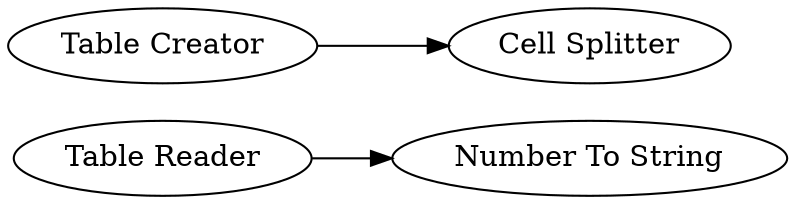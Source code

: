 digraph {
	125 -> 122
	115 -> 116
	122 [label="Number To String"]
	116 [label="Cell Splitter"]
	115 [label="Table Creator"]
	125 [label="Table Reader"]
	rankdir=LR
}
